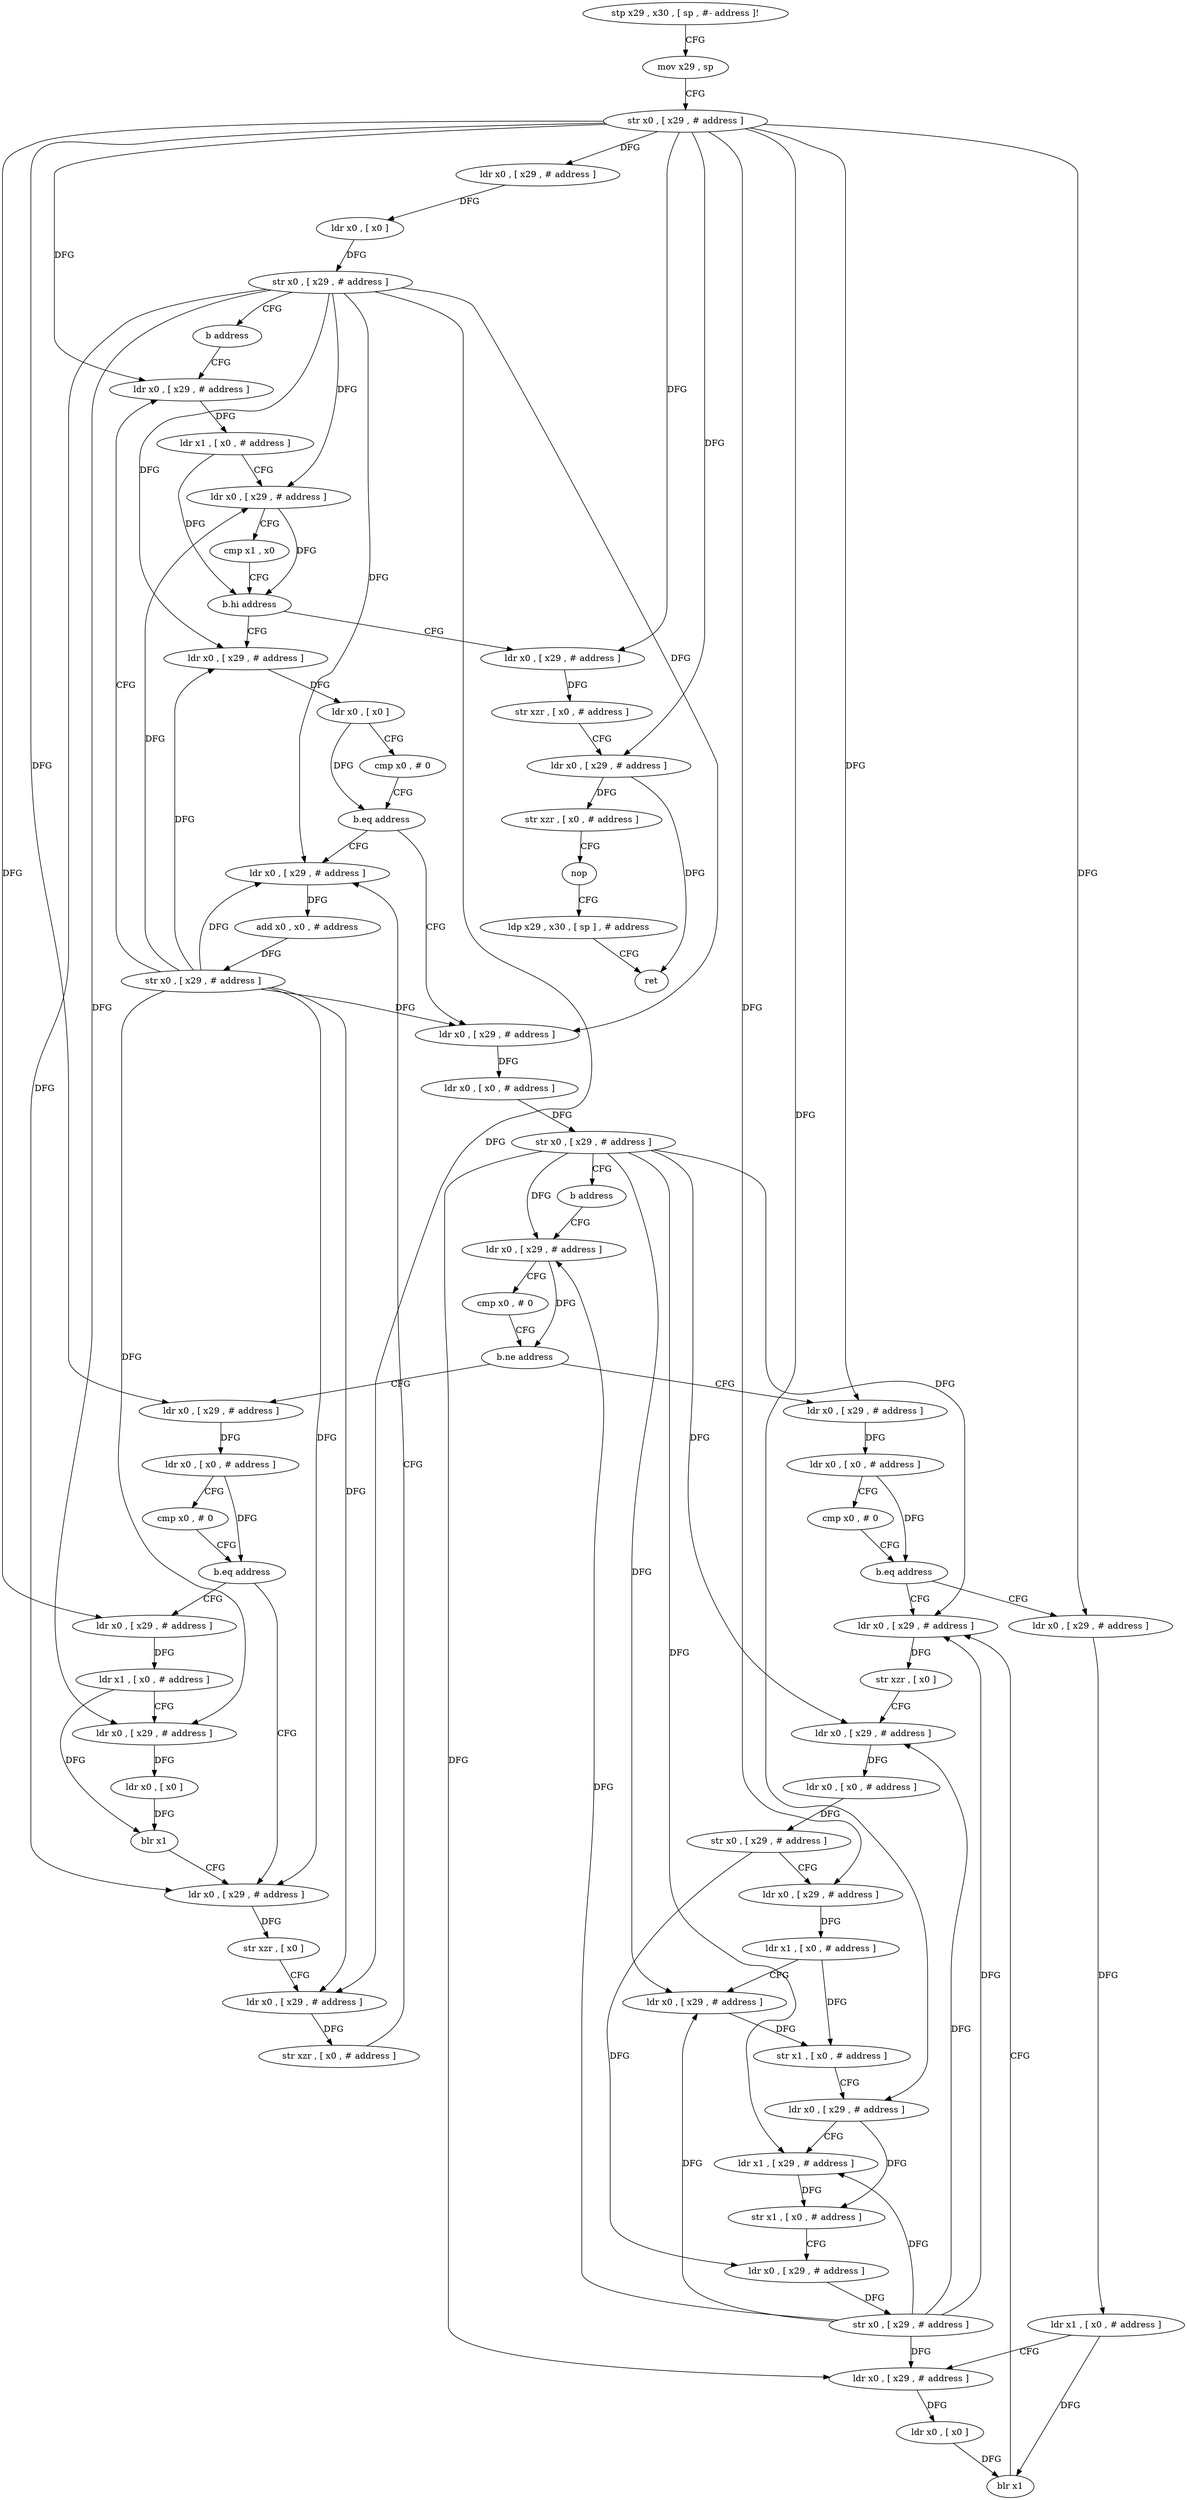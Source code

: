 digraph "func" {
"4318780" [label = "stp x29 , x30 , [ sp , #- address ]!" ]
"4318784" [label = "mov x29 , sp" ]
"4318788" [label = "str x0 , [ x29 , # address ]" ]
"4318792" [label = "ldr x0 , [ x29 , # address ]" ]
"4318796" [label = "ldr x0 , [ x0 ]" ]
"4318800" [label = "str x0 , [ x29 , # address ]" ]
"4318804" [label = "b address" ]
"4319008" [label = "ldr x0 , [ x29 , # address ]" ]
"4319012" [label = "ldr x1 , [ x0 , # address ]" ]
"4319016" [label = "ldr x0 , [ x29 , # address ]" ]
"4319020" [label = "cmp x1 , x0" ]
"4319024" [label = "b.hi address" ]
"4318808" [label = "ldr x0 , [ x29 , # address ]" ]
"4319028" [label = "ldr x0 , [ x29 , # address ]" ]
"4318812" [label = "ldr x0 , [ x0 ]" ]
"4318816" [label = "cmp x0 , # 0" ]
"4318820" [label = "b.eq address" ]
"4318996" [label = "ldr x0 , [ x29 , # address ]" ]
"4318824" [label = "ldr x0 , [ x29 , # address ]" ]
"4319032" [label = "str xzr , [ x0 , # address ]" ]
"4319036" [label = "ldr x0 , [ x29 , # address ]" ]
"4319040" [label = "str xzr , [ x0 , # address ]" ]
"4319044" [label = "nop" ]
"4319048" [label = "ldp x29 , x30 , [ sp ] , # address" ]
"4319052" [label = "ret" ]
"4319000" [label = "add x0 , x0 , # address" ]
"4319004" [label = "str x0 , [ x29 , # address ]" ]
"4318828" [label = "ldr x0 , [ x0 , # address ]" ]
"4318832" [label = "str x0 , [ x29 , # address ]" ]
"4318836" [label = "b address" ]
"4318932" [label = "ldr x0 , [ x29 , # address ]" ]
"4318936" [label = "cmp x0 , # 0" ]
"4318940" [label = "b.ne address" ]
"4318840" [label = "ldr x0 , [ x29 , # address ]" ]
"4318944" [label = "ldr x0 , [ x29 , # address ]" ]
"4318844" [label = "ldr x0 , [ x0 , # address ]" ]
"4318848" [label = "cmp x0 , # 0" ]
"4318852" [label = "b.eq address" ]
"4318876" [label = "ldr x0 , [ x29 , # address ]" ]
"4318856" [label = "ldr x0 , [ x29 , # address ]" ]
"4318948" [label = "ldr x0 , [ x0 , # address ]" ]
"4318952" [label = "cmp x0 , # 0" ]
"4318956" [label = "b.eq address" ]
"4318980" [label = "ldr x0 , [ x29 , # address ]" ]
"4318960" [label = "ldr x0 , [ x29 , # address ]" ]
"4318880" [label = "str xzr , [ x0 ]" ]
"4318884" [label = "ldr x0 , [ x29 , # address ]" ]
"4318888" [label = "ldr x0 , [ x0 , # address ]" ]
"4318892" [label = "str x0 , [ x29 , # address ]" ]
"4318896" [label = "ldr x0 , [ x29 , # address ]" ]
"4318900" [label = "ldr x1 , [ x0 , # address ]" ]
"4318904" [label = "ldr x0 , [ x29 , # address ]" ]
"4318908" [label = "str x1 , [ x0 , # address ]" ]
"4318912" [label = "ldr x0 , [ x29 , # address ]" ]
"4318916" [label = "ldr x1 , [ x29 , # address ]" ]
"4318920" [label = "str x1 , [ x0 , # address ]" ]
"4318924" [label = "ldr x0 , [ x29 , # address ]" ]
"4318928" [label = "str x0 , [ x29 , # address ]" ]
"4318860" [label = "ldr x1 , [ x0 , # address ]" ]
"4318864" [label = "ldr x0 , [ x29 , # address ]" ]
"4318868" [label = "ldr x0 , [ x0 ]" ]
"4318872" [label = "blr x1" ]
"4318984" [label = "str xzr , [ x0 ]" ]
"4318988" [label = "ldr x0 , [ x29 , # address ]" ]
"4318992" [label = "str xzr , [ x0 , # address ]" ]
"4318964" [label = "ldr x1 , [ x0 , # address ]" ]
"4318968" [label = "ldr x0 , [ x29 , # address ]" ]
"4318972" [label = "ldr x0 , [ x0 ]" ]
"4318976" [label = "blr x1" ]
"4318780" -> "4318784" [ label = "CFG" ]
"4318784" -> "4318788" [ label = "CFG" ]
"4318788" -> "4318792" [ label = "DFG" ]
"4318788" -> "4319008" [ label = "DFG" ]
"4318788" -> "4319028" [ label = "DFG" ]
"4318788" -> "4319036" [ label = "DFG" ]
"4318788" -> "4318840" [ label = "DFG" ]
"4318788" -> "4318944" [ label = "DFG" ]
"4318788" -> "4318896" [ label = "DFG" ]
"4318788" -> "4318912" [ label = "DFG" ]
"4318788" -> "4318856" [ label = "DFG" ]
"4318788" -> "4318960" [ label = "DFG" ]
"4318792" -> "4318796" [ label = "DFG" ]
"4318796" -> "4318800" [ label = "DFG" ]
"4318800" -> "4318804" [ label = "CFG" ]
"4318800" -> "4319016" [ label = "DFG" ]
"4318800" -> "4318808" [ label = "DFG" ]
"4318800" -> "4318996" [ label = "DFG" ]
"4318800" -> "4318824" [ label = "DFG" ]
"4318800" -> "4318980" [ label = "DFG" ]
"4318800" -> "4318988" [ label = "DFG" ]
"4318800" -> "4318968" [ label = "DFG" ]
"4318804" -> "4319008" [ label = "CFG" ]
"4319008" -> "4319012" [ label = "DFG" ]
"4319012" -> "4319016" [ label = "CFG" ]
"4319012" -> "4319024" [ label = "DFG" ]
"4319016" -> "4319020" [ label = "CFG" ]
"4319016" -> "4319024" [ label = "DFG" ]
"4319020" -> "4319024" [ label = "CFG" ]
"4319024" -> "4318808" [ label = "CFG" ]
"4319024" -> "4319028" [ label = "CFG" ]
"4318808" -> "4318812" [ label = "DFG" ]
"4319028" -> "4319032" [ label = "DFG" ]
"4318812" -> "4318816" [ label = "CFG" ]
"4318812" -> "4318820" [ label = "DFG" ]
"4318816" -> "4318820" [ label = "CFG" ]
"4318820" -> "4318996" [ label = "CFG" ]
"4318820" -> "4318824" [ label = "CFG" ]
"4318996" -> "4319000" [ label = "DFG" ]
"4318824" -> "4318828" [ label = "DFG" ]
"4319032" -> "4319036" [ label = "CFG" ]
"4319036" -> "4319040" [ label = "DFG" ]
"4319036" -> "4319052" [ label = "DFG" ]
"4319040" -> "4319044" [ label = "CFG" ]
"4319044" -> "4319048" [ label = "CFG" ]
"4319048" -> "4319052" [ label = "CFG" ]
"4319000" -> "4319004" [ label = "DFG" ]
"4319004" -> "4319008" [ label = "CFG" ]
"4319004" -> "4319016" [ label = "DFG" ]
"4319004" -> "4318808" [ label = "DFG" ]
"4319004" -> "4318996" [ label = "DFG" ]
"4319004" -> "4318824" [ label = "DFG" ]
"4319004" -> "4318980" [ label = "DFG" ]
"4319004" -> "4318988" [ label = "DFG" ]
"4319004" -> "4318968" [ label = "DFG" ]
"4318828" -> "4318832" [ label = "DFG" ]
"4318832" -> "4318836" [ label = "CFG" ]
"4318832" -> "4318932" [ label = "DFG" ]
"4318832" -> "4318876" [ label = "DFG" ]
"4318832" -> "4318884" [ label = "DFG" ]
"4318832" -> "4318904" [ label = "DFG" ]
"4318832" -> "4318916" [ label = "DFG" ]
"4318832" -> "4318864" [ label = "DFG" ]
"4318836" -> "4318932" [ label = "CFG" ]
"4318932" -> "4318936" [ label = "CFG" ]
"4318932" -> "4318940" [ label = "DFG" ]
"4318936" -> "4318940" [ label = "CFG" ]
"4318940" -> "4318840" [ label = "CFG" ]
"4318940" -> "4318944" [ label = "CFG" ]
"4318840" -> "4318844" [ label = "DFG" ]
"4318944" -> "4318948" [ label = "DFG" ]
"4318844" -> "4318848" [ label = "CFG" ]
"4318844" -> "4318852" [ label = "DFG" ]
"4318848" -> "4318852" [ label = "CFG" ]
"4318852" -> "4318876" [ label = "CFG" ]
"4318852" -> "4318856" [ label = "CFG" ]
"4318876" -> "4318880" [ label = "DFG" ]
"4318856" -> "4318860" [ label = "DFG" ]
"4318948" -> "4318952" [ label = "CFG" ]
"4318948" -> "4318956" [ label = "DFG" ]
"4318952" -> "4318956" [ label = "CFG" ]
"4318956" -> "4318980" [ label = "CFG" ]
"4318956" -> "4318960" [ label = "CFG" ]
"4318980" -> "4318984" [ label = "DFG" ]
"4318960" -> "4318964" [ label = "DFG" ]
"4318880" -> "4318884" [ label = "CFG" ]
"4318884" -> "4318888" [ label = "DFG" ]
"4318888" -> "4318892" [ label = "DFG" ]
"4318892" -> "4318896" [ label = "CFG" ]
"4318892" -> "4318924" [ label = "DFG" ]
"4318896" -> "4318900" [ label = "DFG" ]
"4318900" -> "4318904" [ label = "CFG" ]
"4318900" -> "4318908" [ label = "DFG" ]
"4318904" -> "4318908" [ label = "DFG" ]
"4318908" -> "4318912" [ label = "CFG" ]
"4318912" -> "4318916" [ label = "CFG" ]
"4318912" -> "4318920" [ label = "DFG" ]
"4318916" -> "4318920" [ label = "DFG" ]
"4318920" -> "4318924" [ label = "CFG" ]
"4318924" -> "4318928" [ label = "DFG" ]
"4318928" -> "4318932" [ label = "DFG" ]
"4318928" -> "4318876" [ label = "DFG" ]
"4318928" -> "4318884" [ label = "DFG" ]
"4318928" -> "4318904" [ label = "DFG" ]
"4318928" -> "4318916" [ label = "DFG" ]
"4318928" -> "4318864" [ label = "DFG" ]
"4318860" -> "4318864" [ label = "CFG" ]
"4318860" -> "4318872" [ label = "DFG" ]
"4318864" -> "4318868" [ label = "DFG" ]
"4318868" -> "4318872" [ label = "DFG" ]
"4318872" -> "4318876" [ label = "CFG" ]
"4318984" -> "4318988" [ label = "CFG" ]
"4318988" -> "4318992" [ label = "DFG" ]
"4318992" -> "4318996" [ label = "CFG" ]
"4318964" -> "4318968" [ label = "CFG" ]
"4318964" -> "4318976" [ label = "DFG" ]
"4318968" -> "4318972" [ label = "DFG" ]
"4318972" -> "4318976" [ label = "DFG" ]
"4318976" -> "4318980" [ label = "CFG" ]
}
